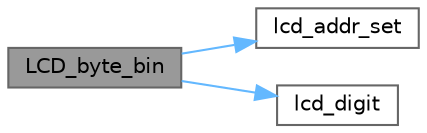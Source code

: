 digraph "LCD_byte_bin"
{
 // LATEX_PDF_SIZE
  bgcolor="transparent";
  edge [fontname=Helvetica,fontsize=10,labelfontname=Helvetica,labelfontsize=10];
  node [fontname=Helvetica,fontsize=10,shape=box,height=0.2,width=0.4];
  rankdir="LR";
  Node1 [label="LCD_byte_bin",height=0.2,width=0.4,color="gray40", fillcolor="grey60", style="filled", fontcolor="black",tooltip=" "];
  Node1 -> Node2 [color="steelblue1",style="solid"];
  Node2 [label="lcd_addr_set",height=0.2,width=0.4,color="grey40", fillcolor="white", style="filled",URL="$_t_o__s_8h.html#afc2c56626b3e68ad2ff88fa07d8f082f",tooltip=" "];
  Node1 -> Node3 [color="steelblue1",style="solid"];
  Node3 [label="lcd_digit",height=0.2,width=0.4,color="grey40", fillcolor="white", style="filled",URL="$_t_o__s_8h.html#a3eb2f55cc61828148182f3fa290029f4",tooltip=" "];
}
